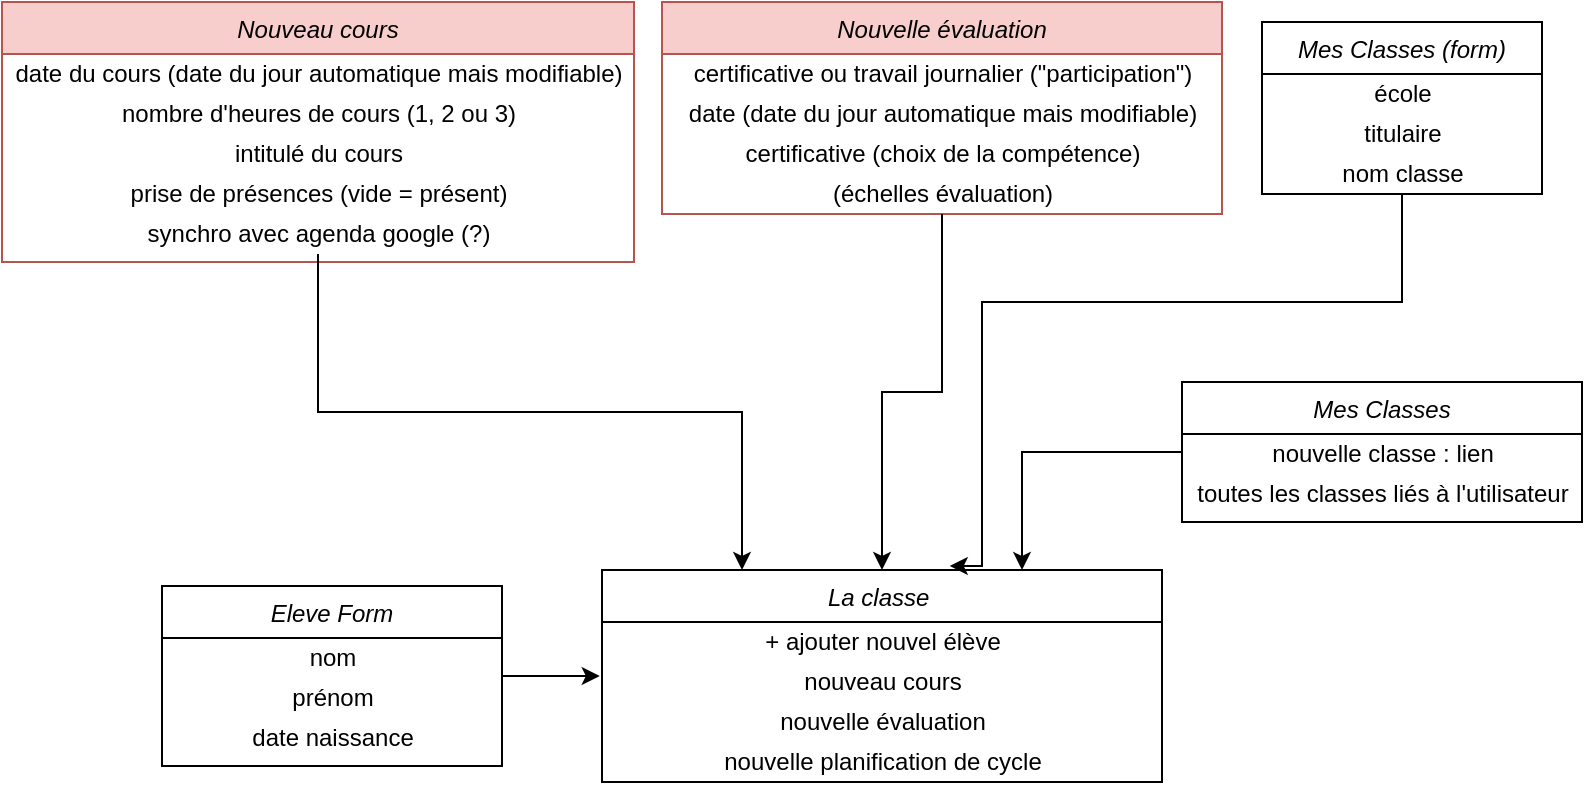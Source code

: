 <mxfile version="12.7.9" type="device"><diagram id="PQejCY9RilSzJKlVwhPA" name="Page-1"><mxGraphModel dx="41" dy="482" grid="1" gridSize="10" guides="1" tooltips="1" connect="1" arrows="1" fold="1" page="1" pageScale="1" pageWidth="827" pageHeight="1169" math="0" shadow="0"><root><mxCell id="0"/><mxCell id="1" parent="0"/><mxCell id="bn9braFEIBBOnlmbHWvE-32" style="edgeStyle=orthogonalEdgeStyle;rounded=0;orthogonalLoop=1;jettySize=auto;html=1;entryX=0.75;entryY=0;entryDx=0;entryDy=0;" edge="1" parent="1" source="bn9braFEIBBOnlmbHWvE-1" target="bn9braFEIBBOnlmbHWvE-8"><mxGeometry relative="1" as="geometry"/></mxCell><mxCell id="bn9braFEIBBOnlmbHWvE-1" value="Mes Classes" style="swimlane;fontStyle=2;align=center;verticalAlign=top;childLayout=stackLayout;horizontal=1;startSize=26;horizontalStack=0;resizeParent=1;resizeLast=0;collapsible=1;marginBottom=0;rounded=0;shadow=0;strokeWidth=1;" vertex="1" parent="1"><mxGeometry x="1430" y="200" width="200" height="70" as="geometry"><mxRectangle x="230" y="140" width="160" height="26" as="alternateBounds"/></mxGeometry></mxCell><mxCell id="bn9braFEIBBOnlmbHWvE-2" value="nouvelle classe : lien" style="text;html=1;align=center;verticalAlign=middle;resizable=0;points=[];autosize=1;" vertex="1" parent="bn9braFEIBBOnlmbHWvE-1"><mxGeometry y="26" width="200" height="20" as="geometry"/></mxCell><mxCell id="bn9braFEIBBOnlmbHWvE-3" value="toutes les classes liés à l'utilisateur" style="text;html=1;align=center;verticalAlign=middle;resizable=0;points=[];autosize=1;" vertex="1" parent="bn9braFEIBBOnlmbHWvE-1"><mxGeometry y="46" width="200" height="20" as="geometry"/></mxCell><mxCell id="bn9braFEIBBOnlmbHWvE-4" value="Mes Classes (form)" style="swimlane;fontStyle=2;align=center;verticalAlign=top;childLayout=stackLayout;horizontal=1;startSize=26;horizontalStack=0;resizeParent=1;resizeLast=0;collapsible=1;marginBottom=0;rounded=0;shadow=0;strokeWidth=1;" vertex="1" parent="1"><mxGeometry x="1470" y="20" width="140" height="86" as="geometry"><mxRectangle x="230" y="140" width="160" height="26" as="alternateBounds"/></mxGeometry></mxCell><mxCell id="bn9braFEIBBOnlmbHWvE-5" value="école" style="text;html=1;align=center;verticalAlign=middle;resizable=0;points=[];autosize=1;" vertex="1" parent="bn9braFEIBBOnlmbHWvE-4"><mxGeometry y="26" width="140" height="20" as="geometry"/></mxCell><mxCell id="bn9braFEIBBOnlmbHWvE-6" value="titulaire" style="text;html=1;align=center;verticalAlign=middle;resizable=0;points=[];autosize=1;" vertex="1" parent="bn9braFEIBBOnlmbHWvE-4"><mxGeometry y="46" width="140" height="20" as="geometry"/></mxCell><mxCell id="bn9braFEIBBOnlmbHWvE-7" value="nom classe" style="text;html=1;align=center;verticalAlign=middle;resizable=0;points=[];autosize=1;" vertex="1" parent="bn9braFEIBBOnlmbHWvE-4"><mxGeometry y="66" width="140" height="20" as="geometry"/></mxCell><mxCell id="bn9braFEIBBOnlmbHWvE-8" value="La classe " style="swimlane;fontStyle=2;align=center;verticalAlign=top;childLayout=stackLayout;horizontal=1;startSize=26;horizontalStack=0;resizeParent=1;resizeLast=0;collapsible=1;marginBottom=0;rounded=0;shadow=0;strokeWidth=1;" vertex="1" parent="1"><mxGeometry x="1140" y="294" width="280" height="106" as="geometry"><mxRectangle x="230" y="140" width="160" height="26" as="alternateBounds"/></mxGeometry></mxCell><mxCell id="bn9braFEIBBOnlmbHWvE-9" value="+ ajouter nouvel élève" style="text;html=1;align=center;verticalAlign=middle;resizable=0;points=[];autosize=1;" vertex="1" parent="bn9braFEIBBOnlmbHWvE-8"><mxGeometry y="26" width="280" height="20" as="geometry"/></mxCell><mxCell id="bn9braFEIBBOnlmbHWvE-10" value="nouveau cours" style="text;html=1;align=center;verticalAlign=middle;resizable=0;points=[];autosize=1;" vertex="1" parent="bn9braFEIBBOnlmbHWvE-8"><mxGeometry y="46" width="280" height="20" as="geometry"/></mxCell><mxCell id="bn9braFEIBBOnlmbHWvE-11" value="nouvelle évaluation" style="text;html=1;align=center;verticalAlign=middle;resizable=0;points=[];autosize=1;" vertex="1" parent="bn9braFEIBBOnlmbHWvE-8"><mxGeometry y="66" width="280" height="20" as="geometry"/></mxCell><mxCell id="bn9braFEIBBOnlmbHWvE-12" value="nouvelle planification de cycle" style="text;html=1;align=center;verticalAlign=middle;resizable=0;points=[];autosize=1;" vertex="1" parent="bn9braFEIBBOnlmbHWvE-8"><mxGeometry y="86" width="280" height="20" as="geometry"/></mxCell><mxCell id="bn9braFEIBBOnlmbHWvE-31" style="edgeStyle=orthogonalEdgeStyle;rounded=0;orthogonalLoop=1;jettySize=auto;html=1;entryX=-0.004;entryY=0.35;entryDx=0;entryDy=0;entryPerimeter=0;" edge="1" parent="1" source="bn9braFEIBBOnlmbHWvE-13" target="bn9braFEIBBOnlmbHWvE-10"><mxGeometry relative="1" as="geometry"/></mxCell><mxCell id="bn9braFEIBBOnlmbHWvE-13" value="Eleve Form" style="swimlane;fontStyle=2;align=center;verticalAlign=top;childLayout=stackLayout;horizontal=1;startSize=26;horizontalStack=0;resizeParent=1;resizeLast=0;collapsible=1;marginBottom=0;rounded=0;shadow=0;strokeWidth=1;" vertex="1" parent="1"><mxGeometry x="920" y="302" width="170" height="90" as="geometry"><mxRectangle x="230" y="140" width="160" height="26" as="alternateBounds"/></mxGeometry></mxCell><mxCell id="bn9braFEIBBOnlmbHWvE-14" value="nom" style="text;html=1;align=center;verticalAlign=middle;resizable=0;points=[];autosize=1;" vertex="1" parent="bn9braFEIBBOnlmbHWvE-13"><mxGeometry y="26" width="170" height="20" as="geometry"/></mxCell><mxCell id="bn9braFEIBBOnlmbHWvE-15" value="prénom" style="text;html=1;align=center;verticalAlign=middle;resizable=0;points=[];autosize=1;" vertex="1" parent="bn9braFEIBBOnlmbHWvE-13"><mxGeometry y="46" width="170" height="20" as="geometry"/></mxCell><mxCell id="bn9braFEIBBOnlmbHWvE-16" value="date naissance" style="text;html=1;align=center;verticalAlign=middle;resizable=0;points=[];autosize=1;" vertex="1" parent="bn9braFEIBBOnlmbHWvE-13"><mxGeometry y="66" width="170" height="20" as="geometry"/></mxCell><mxCell id="bn9braFEIBBOnlmbHWvE-17" value="Nouveau cours" style="swimlane;fontStyle=2;align=center;verticalAlign=top;childLayout=stackLayout;horizontal=1;startSize=26;horizontalStack=0;resizeParent=1;resizeLast=0;collapsible=1;marginBottom=0;rounded=0;shadow=0;strokeWidth=1;fillColor=#f8cecc;strokeColor=#b85450;" vertex="1" parent="1"><mxGeometry x="840" y="10" width="316" height="130" as="geometry"><mxRectangle x="230" y="140" width="160" height="26" as="alternateBounds"/></mxGeometry></mxCell><mxCell id="bn9braFEIBBOnlmbHWvE-18" value="date du cours (date du jour automatique mais modifiable)" style="text;html=1;align=center;verticalAlign=middle;resizable=0;points=[];autosize=1;" vertex="1" parent="bn9braFEIBBOnlmbHWvE-17"><mxGeometry y="26" width="316" height="20" as="geometry"/></mxCell><mxCell id="bn9braFEIBBOnlmbHWvE-19" value="nombre d'heures de cours (1, 2 ou 3)" style="text;html=1;align=center;verticalAlign=middle;resizable=0;points=[];autosize=1;" vertex="1" parent="bn9braFEIBBOnlmbHWvE-17"><mxGeometry y="46" width="316" height="20" as="geometry"/></mxCell><mxCell id="bn9braFEIBBOnlmbHWvE-20" value="intitulé du cours" style="text;html=1;align=center;verticalAlign=middle;resizable=0;points=[];autosize=1;" vertex="1" parent="bn9braFEIBBOnlmbHWvE-17"><mxGeometry y="66" width="316" height="20" as="geometry"/></mxCell><mxCell id="bn9braFEIBBOnlmbHWvE-21" value="prise de présences (vide = présent)" style="text;html=1;align=center;verticalAlign=middle;resizable=0;points=[];autosize=1;" vertex="1" parent="bn9braFEIBBOnlmbHWvE-17"><mxGeometry y="86" width="316" height="20" as="geometry"/></mxCell><mxCell id="bn9braFEIBBOnlmbHWvE-22" value="synchro avec agenda google (?)" style="text;html=1;align=center;verticalAlign=middle;resizable=0;points=[];autosize=1;" vertex="1" parent="bn9braFEIBBOnlmbHWvE-17"><mxGeometry y="106" width="316" height="20" as="geometry"/></mxCell><mxCell id="bn9braFEIBBOnlmbHWvE-23" value="Nouvelle évaluation" style="swimlane;fontStyle=2;align=center;verticalAlign=top;childLayout=stackLayout;horizontal=1;startSize=26;horizontalStack=0;resizeParent=1;resizeLast=0;collapsible=1;marginBottom=0;rounded=0;shadow=0;strokeWidth=1;fillColor=#f8cecc;strokeColor=#b85450;" vertex="1" parent="1"><mxGeometry x="1170" y="10" width="280" height="106" as="geometry"><mxRectangle x="230" y="140" width="160" height="26" as="alternateBounds"/></mxGeometry></mxCell><mxCell id="bn9braFEIBBOnlmbHWvE-24" value="certificative ou travail journalier (&quot;participation&quot;)" style="text;html=1;align=center;verticalAlign=middle;resizable=0;points=[];autosize=1;" vertex="1" parent="bn9braFEIBBOnlmbHWvE-23"><mxGeometry y="26" width="280" height="20" as="geometry"/></mxCell><mxCell id="bn9braFEIBBOnlmbHWvE-25" value="date (date du jour automatique mais modifiable)" style="text;html=1;align=center;verticalAlign=middle;resizable=0;points=[];autosize=1;" vertex="1" parent="bn9braFEIBBOnlmbHWvE-23"><mxGeometry y="46" width="280" height="20" as="geometry"/></mxCell><mxCell id="bn9braFEIBBOnlmbHWvE-26" value="certificative (choix de la compétence)" style="text;html=1;align=center;verticalAlign=middle;resizable=0;points=[];autosize=1;" vertex="1" parent="bn9braFEIBBOnlmbHWvE-23"><mxGeometry y="66" width="280" height="20" as="geometry"/></mxCell><mxCell id="bn9braFEIBBOnlmbHWvE-27" value="(échelles évaluation)" style="text;html=1;align=center;verticalAlign=middle;resizable=0;points=[];autosize=1;" vertex="1" parent="bn9braFEIBBOnlmbHWvE-23"><mxGeometry y="86" width="280" height="20" as="geometry"/></mxCell><mxCell id="bn9braFEIBBOnlmbHWvE-28" style="edgeStyle=orthogonalEdgeStyle;rounded=0;orthogonalLoop=1;jettySize=auto;html=1;entryX=0.25;entryY=0;entryDx=0;entryDy=0;" edge="1" parent="1" source="bn9braFEIBBOnlmbHWvE-22" target="bn9braFEIBBOnlmbHWvE-8"><mxGeometry relative="1" as="geometry"/></mxCell><mxCell id="bn9braFEIBBOnlmbHWvE-29" style="edgeStyle=orthogonalEdgeStyle;rounded=0;orthogonalLoop=1;jettySize=auto;html=1;" edge="1" parent="1" source="bn9braFEIBBOnlmbHWvE-27" target="bn9braFEIBBOnlmbHWvE-8"><mxGeometry relative="1" as="geometry"/></mxCell><mxCell id="bn9braFEIBBOnlmbHWvE-33" style="edgeStyle=orthogonalEdgeStyle;rounded=0;orthogonalLoop=1;jettySize=auto;html=1;entryX=0.621;entryY=-0.019;entryDx=0;entryDy=0;entryPerimeter=0;" edge="1" parent="1" source="bn9braFEIBBOnlmbHWvE-7" target="bn9braFEIBBOnlmbHWvE-8"><mxGeometry relative="1" as="geometry"><Array as="points"><mxPoint x="1540" y="160"/><mxPoint x="1330" y="160"/><mxPoint x="1330" y="292"/></Array></mxGeometry></mxCell></root></mxGraphModel></diagram></mxfile>